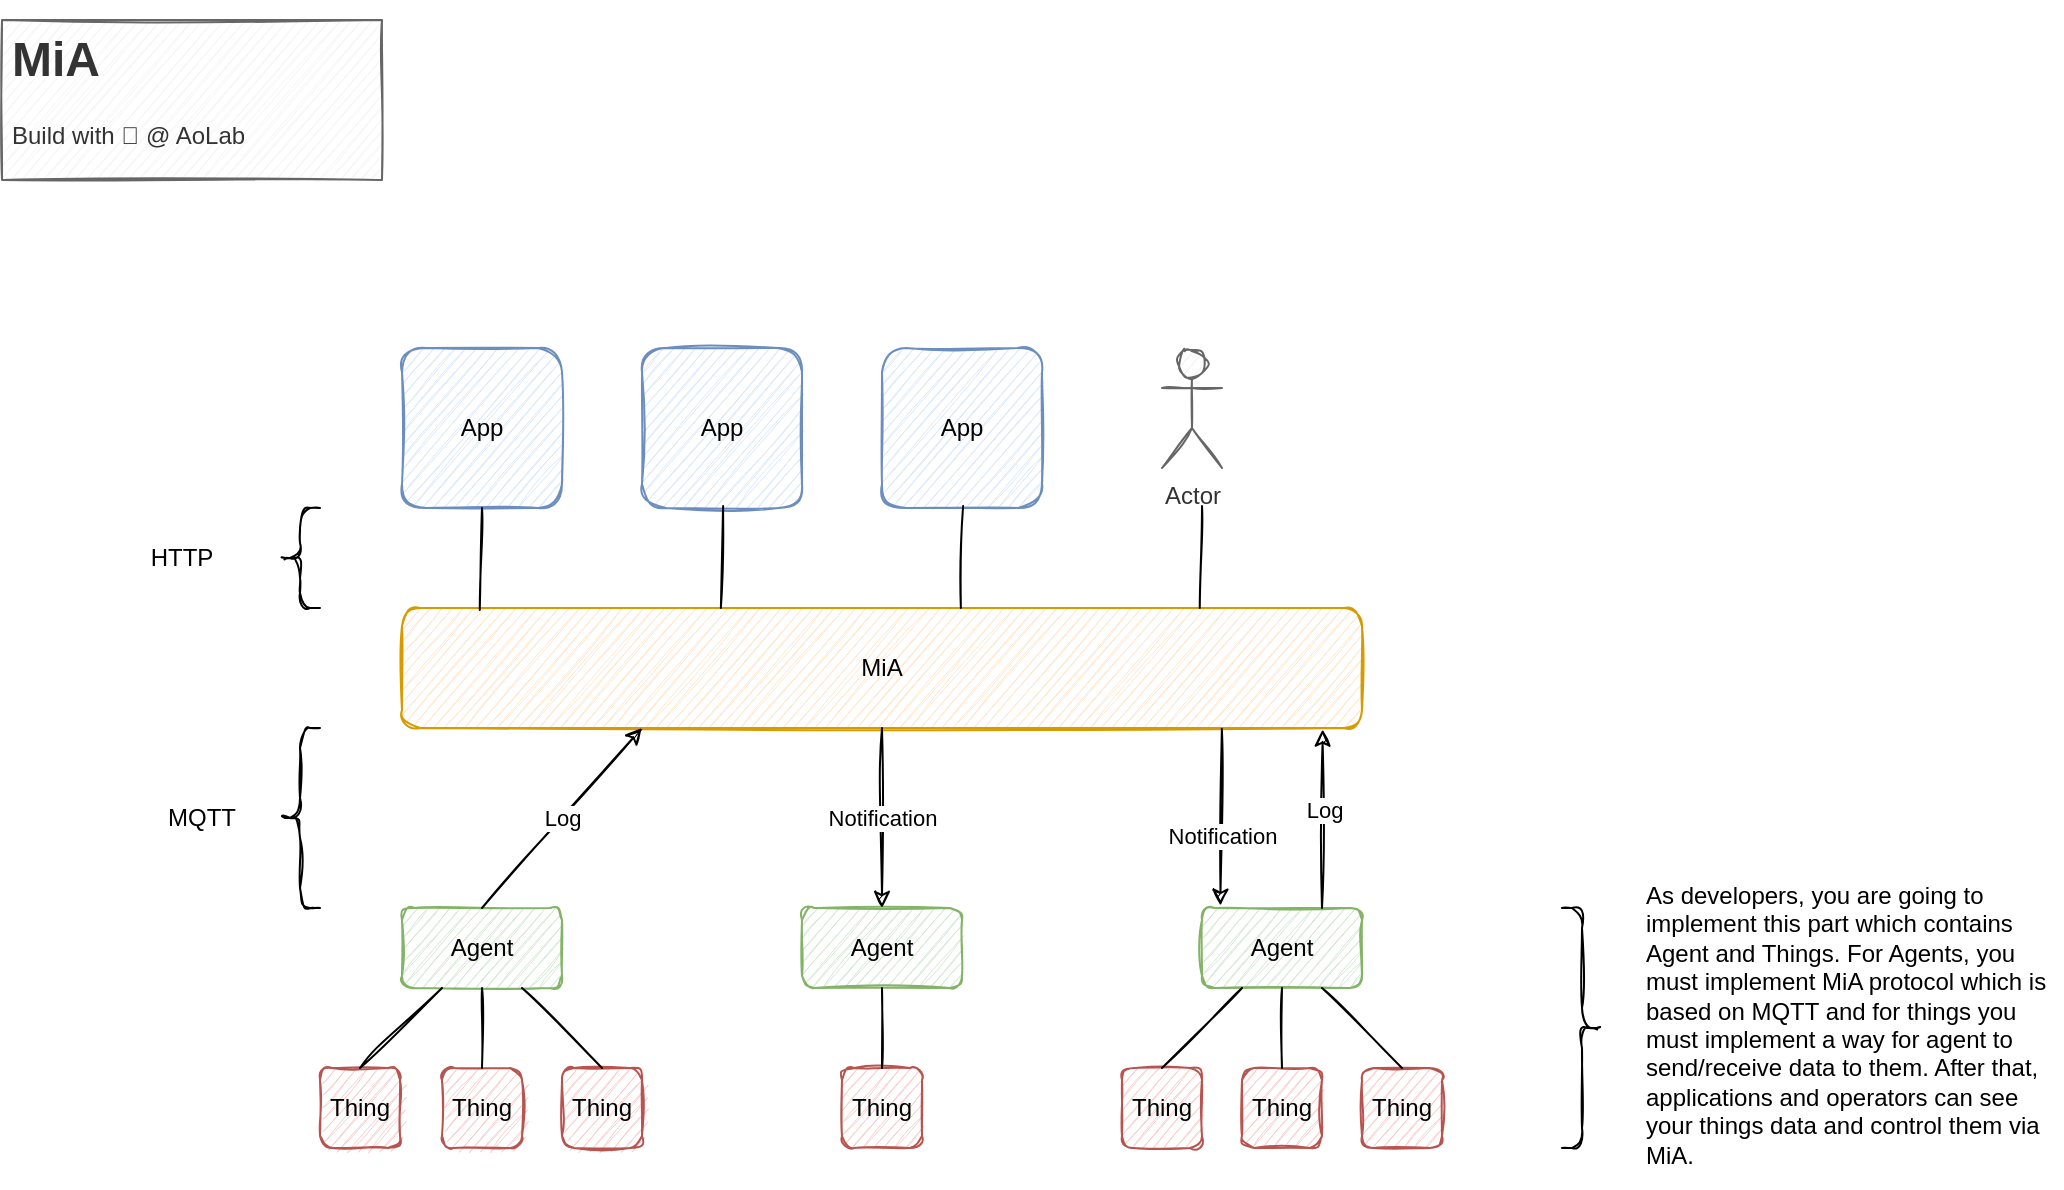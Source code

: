 <mxfile version="18.1.3" type="device"><diagram id="VzHBwoyrPD1U05bWt3KL" name="Page-1"><mxGraphModel dx="1431" dy="955" grid="1" gridSize="10" guides="1" tooltips="1" connect="1" arrows="1" fold="1" page="1" pageScale="1" pageWidth="1169" pageHeight="827" math="0" shadow="0"><root><mxCell id="0"/><mxCell id="1" parent="0"/><mxCell id="cbfllVs7Ga1NEJdAgN-v-1" value="Agent" style="rounded=1;whiteSpace=wrap;html=1;fillColor=#d5e8d4;strokeColor=#82b366;sketch=1;" vertex="1" parent="1"><mxGeometry x="240" y="484" width="80" height="40" as="geometry"/></mxCell><mxCell id="cbfllVs7Ga1NEJdAgN-v-4" value="Agent" style="rounded=1;whiteSpace=wrap;html=1;fillColor=#d5e8d4;strokeColor=#82b366;sketch=1;" vertex="1" parent="1"><mxGeometry x="440" y="484" width="80" height="40" as="geometry"/></mxCell><mxCell id="cbfllVs7Ga1NEJdAgN-v-5" value="Agent" style="rounded=1;whiteSpace=wrap;html=1;fillColor=#d5e8d4;strokeColor=#82b366;sketch=1;" vertex="1" parent="1"><mxGeometry x="640" y="484" width="80" height="40" as="geometry"/></mxCell><mxCell id="cbfllVs7Ga1NEJdAgN-v-6" value="Thing" style="whiteSpace=wrap;html=1;aspect=fixed;fillColor=#f8cecc;strokeColor=#b85450;sketch=1;rounded=1;" vertex="1" parent="1"><mxGeometry x="199" y="564" width="40" height="40" as="geometry"/></mxCell><mxCell id="cbfllVs7Ga1NEJdAgN-v-7" value="&lt;span style=&quot;&quot;&gt;Thing&lt;/span&gt;" style="whiteSpace=wrap;html=1;aspect=fixed;fillColor=#f8cecc;strokeColor=#b85450;sketch=1;rounded=1;" vertex="1" parent="1"><mxGeometry x="260" y="564" width="40" height="40" as="geometry"/></mxCell><mxCell id="cbfllVs7Ga1NEJdAgN-v-8" value="&lt;span style=&quot;&quot;&gt;Thing&lt;/span&gt;" style="whiteSpace=wrap;html=1;aspect=fixed;fillColor=#f8cecc;strokeColor=#b85450;sketch=1;rounded=1;" vertex="1" parent="1"><mxGeometry x="320" y="564" width="40" height="40" as="geometry"/></mxCell><mxCell id="cbfllVs7Ga1NEJdAgN-v-9" value="&lt;span style=&quot;&quot;&gt;Thing&lt;/span&gt;" style="whiteSpace=wrap;html=1;aspect=fixed;fillColor=#f8cecc;strokeColor=#b85450;sketch=1;rounded=1;" vertex="1" parent="1"><mxGeometry x="460" y="564" width="40" height="40" as="geometry"/></mxCell><mxCell id="cbfllVs7Ga1NEJdAgN-v-10" value="&lt;span style=&quot;&quot;&gt;Thing&lt;/span&gt;" style="whiteSpace=wrap;html=1;aspect=fixed;fillColor=#f8cecc;strokeColor=#b85450;sketch=1;rounded=1;" vertex="1" parent="1"><mxGeometry x="600" y="564" width="40" height="40" as="geometry"/></mxCell><mxCell id="cbfllVs7Ga1NEJdAgN-v-11" value="&lt;span style=&quot;&quot;&gt;Thing&lt;/span&gt;" style="whiteSpace=wrap;html=1;aspect=fixed;fillColor=#f8cecc;strokeColor=#b85450;sketch=1;rounded=1;" vertex="1" parent="1"><mxGeometry x="660" y="564" width="40" height="40" as="geometry"/></mxCell><mxCell id="cbfllVs7Ga1NEJdAgN-v-12" value="&lt;span style=&quot;&quot;&gt;Thing&lt;/span&gt;" style="whiteSpace=wrap;html=1;aspect=fixed;fillColor=#f8cecc;strokeColor=#b85450;sketch=1;rounded=1;" vertex="1" parent="1"><mxGeometry x="720" y="564" width="40" height="40" as="geometry"/></mxCell><mxCell id="cbfllVs7Ga1NEJdAgN-v-13" value="MiA" style="rounded=1;whiteSpace=wrap;html=1;fillColor=#ffe6cc;strokeColor=#d79b00;sketch=1;" vertex="1" parent="1"><mxGeometry x="240" y="334" width="480" height="60" as="geometry"/></mxCell><mxCell id="cbfllVs7Ga1NEJdAgN-v-14" value="App" style="whiteSpace=wrap;html=1;aspect=fixed;fillColor=#dae8fc;strokeColor=#6c8ebf;sketch=1;rounded=1;" vertex="1" parent="1"><mxGeometry x="240" y="204" width="80" height="80" as="geometry"/></mxCell><mxCell id="cbfllVs7Ga1NEJdAgN-v-15" value="App" style="whiteSpace=wrap;html=1;aspect=fixed;fillColor=#dae8fc;strokeColor=#6c8ebf;sketch=1;rounded=1;" vertex="1" parent="1"><mxGeometry x="360" y="204" width="80" height="80" as="geometry"/></mxCell><mxCell id="cbfllVs7Ga1NEJdAgN-v-16" value="App" style="whiteSpace=wrap;html=1;aspect=fixed;fillColor=#dae8fc;strokeColor=#6c8ebf;sketch=1;rounded=1;" vertex="1" parent="1"><mxGeometry x="480" y="204" width="80" height="80" as="geometry"/></mxCell><mxCell id="cbfllVs7Ga1NEJdAgN-v-17" value="Actor" style="shape=umlActor;verticalLabelPosition=bottom;verticalAlign=top;html=1;outlineConnect=0;fillColor=#f5f5f5;fontColor=#333333;strokeColor=#666666;sketch=1;rounded=1;" vertex="1" parent="1"><mxGeometry x="620" y="204" width="30" height="60" as="geometry"/></mxCell><mxCell id="cbfllVs7Ga1NEJdAgN-v-19" value="&lt;h1&gt;MiA&lt;br&gt;&lt;/h1&gt;&lt;p&gt;Build with&amp;nbsp;🧡 @ AoLab&lt;/p&gt;" style="text;html=1;strokeColor=#666666;fillColor=#f5f5f5;spacing=5;spacingTop=-20;whiteSpace=wrap;overflow=hidden;rounded=0;sketch=1;fontColor=#333333;" vertex="1" parent="1"><mxGeometry x="40" y="40" width="190" height="80" as="geometry"/></mxCell><mxCell id="cbfllVs7Ga1NEJdAgN-v-21" value="Log" style="endArrow=classic;html=1;rounded=1;sketch=1;entryX=0.25;entryY=1;entryDx=0;entryDy=0;exitX=0.5;exitY=0;exitDx=0;exitDy=0;" edge="1" parent="1" source="cbfllVs7Ga1NEJdAgN-v-1" target="cbfllVs7Ga1NEJdAgN-v-13"><mxGeometry width="50" height="50" relative="1" as="geometry"><mxPoint x="120" y="434" as="sourcePoint"/><mxPoint x="170" y="384" as="targetPoint"/></mxGeometry></mxCell><mxCell id="cbfllVs7Ga1NEJdAgN-v-22" value="Notification" style="endArrow=classic;html=1;rounded=1;sketch=1;entryX=0.5;entryY=0;entryDx=0;entryDy=0;exitX=0.5;exitY=1;exitDx=0;exitDy=0;" edge="1" parent="1" source="cbfllVs7Ga1NEJdAgN-v-13" target="cbfllVs7Ga1NEJdAgN-v-4"><mxGeometry width="50" height="50" relative="1" as="geometry"><mxPoint x="410" y="464" as="sourcePoint"/><mxPoint x="460" y="414" as="targetPoint"/></mxGeometry></mxCell><mxCell id="cbfllVs7Ga1NEJdAgN-v-23" value="" style="endArrow=classic;html=1;rounded=1;sketch=1;exitX=0.75;exitY=0;exitDx=0;exitDy=0;entryX=0.959;entryY=1.013;entryDx=0;entryDy=0;entryPerimeter=0;" edge="1" parent="1" source="cbfllVs7Ga1NEJdAgN-v-5" target="cbfllVs7Ga1NEJdAgN-v-13"><mxGeometry width="50" height="50" relative="1" as="geometry"><mxPoint x="860" y="324" as="sourcePoint"/><mxPoint x="910" y="274" as="targetPoint"/></mxGeometry></mxCell><mxCell id="cbfllVs7Ga1NEJdAgN-v-26" value="Log" style="edgeLabel;html=1;align=center;verticalAlign=middle;resizable=0;points=[];" vertex="1" connectable="0" parent="cbfllVs7Ga1NEJdAgN-v-23"><mxGeometry x="0.106" y="-1" relative="1" as="geometry"><mxPoint as="offset"/></mxGeometry></mxCell><mxCell id="cbfllVs7Ga1NEJdAgN-v-24" value="" style="endArrow=classic;html=1;rounded=1;sketch=1;exitX=0.854;exitY=1.006;exitDx=0;exitDy=0;exitPerimeter=0;entryX=0.115;entryY=-0.029;entryDx=0;entryDy=0;entryPerimeter=0;" edge="1" parent="1" source="cbfllVs7Ga1NEJdAgN-v-13" target="cbfllVs7Ga1NEJdAgN-v-5"><mxGeometry width="50" height="50" relative="1" as="geometry"><mxPoint x="750" y="424" as="sourcePoint"/><mxPoint x="800" y="374" as="targetPoint"/></mxGeometry></mxCell><mxCell id="cbfllVs7Ga1NEJdAgN-v-25" value="Notification" style="edgeLabel;html=1;align=center;verticalAlign=middle;resizable=0;points=[];" vertex="1" connectable="0" parent="cbfllVs7Ga1NEJdAgN-v-24"><mxGeometry x="0.213" relative="1" as="geometry"><mxPoint as="offset"/></mxGeometry></mxCell><mxCell id="cbfllVs7Ga1NEJdAgN-v-29" value="" style="endArrow=none;html=1;rounded=1;sketch=1;exitX=0.5;exitY=0;exitDx=0;exitDy=0;entryX=0.25;entryY=1;entryDx=0;entryDy=0;" edge="1" parent="1" source="cbfllVs7Ga1NEJdAgN-v-6" target="cbfllVs7Ga1NEJdAgN-v-1"><mxGeometry width="50" height="50" relative="1" as="geometry"><mxPoint x="120" y="534" as="sourcePoint"/><mxPoint x="170" y="484" as="targetPoint"/></mxGeometry></mxCell><mxCell id="cbfllVs7Ga1NEJdAgN-v-30" value="" style="endArrow=none;html=1;rounded=1;sketch=1;exitX=0.5;exitY=1;exitDx=0;exitDy=0;entryX=0.5;entryY=0;entryDx=0;entryDy=0;" edge="1" parent="1" source="cbfllVs7Ga1NEJdAgN-v-1" target="cbfllVs7Ga1NEJdAgN-v-7"><mxGeometry width="50" height="50" relative="1" as="geometry"><mxPoint x="110" y="464" as="sourcePoint"/><mxPoint x="160" y="414" as="targetPoint"/></mxGeometry></mxCell><mxCell id="cbfllVs7Ga1NEJdAgN-v-31" value="" style="endArrow=none;html=1;rounded=1;sketch=1;exitX=0.75;exitY=1;exitDx=0;exitDy=0;entryX=0.5;entryY=0;entryDx=0;entryDy=0;" edge="1" parent="1" source="cbfllVs7Ga1NEJdAgN-v-1" target="cbfllVs7Ga1NEJdAgN-v-8"><mxGeometry width="50" height="50" relative="1" as="geometry"><mxPoint x="120" y="464" as="sourcePoint"/><mxPoint x="170" y="414" as="targetPoint"/></mxGeometry></mxCell><mxCell id="cbfllVs7Ga1NEJdAgN-v-32" value="" style="shape=curlyBracket;whiteSpace=wrap;html=1;rounded=1;sketch=1;" vertex="1" parent="1"><mxGeometry x="179" y="394" width="20" height="90" as="geometry"/></mxCell><mxCell id="cbfllVs7Ga1NEJdAgN-v-34" value="MQTT" style="text;html=1;strokeColor=none;fillColor=none;align=center;verticalAlign=middle;whiteSpace=wrap;rounded=0;sketch=1;" vertex="1" parent="1"><mxGeometry x="110" y="424" width="60" height="30" as="geometry"/></mxCell><mxCell id="cbfllVs7Ga1NEJdAgN-v-35" value="" style="shape=curlyBracket;whiteSpace=wrap;html=1;rounded=1;sketch=1;" vertex="1" parent="1"><mxGeometry x="179" y="284" width="20" height="50" as="geometry"/></mxCell><mxCell id="cbfllVs7Ga1NEJdAgN-v-36" value="HTTP" style="text;html=1;strokeColor=none;fillColor=none;align=center;verticalAlign=middle;whiteSpace=wrap;rounded=0;sketch=1;" vertex="1" parent="1"><mxGeometry x="100" y="294" width="60" height="30" as="geometry"/></mxCell><mxCell id="cbfllVs7Ga1NEJdAgN-v-37" value="" style="endArrow=none;html=1;rounded=1;sketch=1;exitX=0.5;exitY=0;exitDx=0;exitDy=0;entryX=0.5;entryY=1;entryDx=0;entryDy=0;" edge="1" parent="1" source="cbfllVs7Ga1NEJdAgN-v-9" target="cbfllVs7Ga1NEJdAgN-v-4"><mxGeometry width="50" height="50" relative="1" as="geometry"><mxPoint x="340" y="544" as="sourcePoint"/><mxPoint x="390" y="494" as="targetPoint"/></mxGeometry></mxCell><mxCell id="cbfllVs7Ga1NEJdAgN-v-38" value="" style="endArrow=none;html=1;rounded=1;sketch=1;exitX=0.25;exitY=1;exitDx=0;exitDy=0;entryX=0.5;entryY=0;entryDx=0;entryDy=0;" edge="1" parent="1" source="cbfllVs7Ga1NEJdAgN-v-5" target="cbfllVs7Ga1NEJdAgN-v-10"><mxGeometry width="50" height="50" relative="1" as="geometry"><mxPoint x="800" y="434" as="sourcePoint"/><mxPoint x="850" y="384" as="targetPoint"/></mxGeometry></mxCell><mxCell id="cbfllVs7Ga1NEJdAgN-v-39" value="" style="endArrow=none;html=1;rounded=1;sketch=1;exitX=0.5;exitY=1;exitDx=0;exitDy=0;entryX=0.5;entryY=0;entryDx=0;entryDy=0;" edge="1" parent="1" source="cbfllVs7Ga1NEJdAgN-v-5" target="cbfllVs7Ga1NEJdAgN-v-11"><mxGeometry width="50" height="50" relative="1" as="geometry"><mxPoint x="840" y="434" as="sourcePoint"/><mxPoint x="890" y="384" as="targetPoint"/></mxGeometry></mxCell><mxCell id="cbfllVs7Ga1NEJdAgN-v-40" value="" style="endArrow=none;html=1;rounded=1;sketch=1;exitX=0.75;exitY=1;exitDx=0;exitDy=0;entryX=0.5;entryY=0;entryDx=0;entryDy=0;" edge="1" parent="1" source="cbfllVs7Ga1NEJdAgN-v-5" target="cbfllVs7Ga1NEJdAgN-v-12"><mxGeometry width="50" height="50" relative="1" as="geometry"><mxPoint x="850" y="434" as="sourcePoint"/><mxPoint x="900" y="384" as="targetPoint"/></mxGeometry></mxCell><mxCell id="cbfllVs7Ga1NEJdAgN-v-41" value="" style="shape=curlyBracket;whiteSpace=wrap;html=1;rounded=1;flipH=1;sketch=1;" vertex="1" parent="1"><mxGeometry x="820" y="484" width="20" height="120" as="geometry"/></mxCell><mxCell id="cbfllVs7Ga1NEJdAgN-v-43" value="&lt;div style=&quot;&quot;&gt;As developers, you are going to implement this part which contains Agent and Things. For Agents, you must implement MiA protocol which is based on MQTT and for things you must implement a way for agent to send/receive data to them. After that, applications and operators can see your things data and control them via MiA.&lt;br&gt;&lt;/div&gt;" style="text;html=1;strokeColor=none;fillColor=none;align=left;verticalAlign=top;whiteSpace=wrap;rounded=0;sketch=1;" vertex="1" parent="1"><mxGeometry x="860" y="464" width="210" height="160" as="geometry"/></mxCell><mxCell id="cbfllVs7Ga1NEJdAgN-v-44" value="" style="endArrow=none;html=1;rounded=1;sketch=1;exitX=0.5;exitY=1;exitDx=0;exitDy=0;entryX=0.081;entryY=0.017;entryDx=0;entryDy=0;entryPerimeter=0;" edge="1" parent="1" source="cbfllVs7Ga1NEJdAgN-v-14" target="cbfllVs7Ga1NEJdAgN-v-13"><mxGeometry width="50" height="50" relative="1" as="geometry"><mxPoint x="410" y="140" as="sourcePoint"/><mxPoint x="460" y="90" as="targetPoint"/></mxGeometry></mxCell><mxCell id="cbfllVs7Ga1NEJdAgN-v-45" value="" style="endArrow=none;html=1;rounded=1;sketch=1;exitX=0.5;exitY=1;exitDx=0;exitDy=0;entryX=0.081;entryY=0.017;entryDx=0;entryDy=0;entryPerimeter=0;" edge="1" parent="1"><mxGeometry width="50" height="50" relative="1" as="geometry"><mxPoint x="400.56" y="282.98" as="sourcePoint"/><mxPoint x="399.44" y="334" as="targetPoint"/></mxGeometry></mxCell><mxCell id="cbfllVs7Ga1NEJdAgN-v-46" value="" style="endArrow=none;html=1;rounded=1;sketch=1;exitX=0.5;exitY=1;exitDx=0;exitDy=0;entryX=0.081;entryY=0.017;entryDx=0;entryDy=0;entryPerimeter=0;" edge="1" parent="1"><mxGeometry width="50" height="50" relative="1" as="geometry"><mxPoint x="520.56" y="282.98" as="sourcePoint"/><mxPoint x="519.44" y="334" as="targetPoint"/></mxGeometry></mxCell><mxCell id="cbfllVs7Ga1NEJdAgN-v-47" value="" style="endArrow=none;html=1;rounded=1;sketch=1;exitX=0.5;exitY=1;exitDx=0;exitDy=0;entryX=0.081;entryY=0.017;entryDx=0;entryDy=0;entryPerimeter=0;" edge="1" parent="1"><mxGeometry width="50" height="50" relative="1" as="geometry"><mxPoint x="640" y="282.98" as="sourcePoint"/><mxPoint x="638.88" y="334" as="targetPoint"/></mxGeometry></mxCell></root></mxGraphModel></diagram></mxfile>